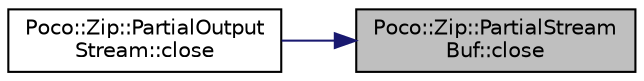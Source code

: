 digraph "Poco::Zip::PartialStreamBuf::close"
{
 // LATEX_PDF_SIZE
  edge [fontname="Helvetica",fontsize="10",labelfontname="Helvetica",labelfontsize="10"];
  node [fontname="Helvetica",fontsize="10",shape=record];
  rankdir="RL";
  Node1 [label="Poco::Zip::PartialStream\lBuf::close",height=0.2,width=0.4,color="black", fillcolor="grey75", style="filled", fontcolor="black",tooltip="Destroys the PartialStream."];
  Node1 -> Node2 [dir="back",color="midnightblue",fontsize="10",style="solid"];
  Node2 [label="Poco::Zip::PartialOutput\lStream::close",height=0.2,width=0.4,color="black", fillcolor="white", style="filled",URL="$classPoco_1_1Zip_1_1PartialOutputStream.html#a182750a71b1d7e1130c6a83e852d2f63",tooltip="Destroys the PartialOutputStream."];
}
